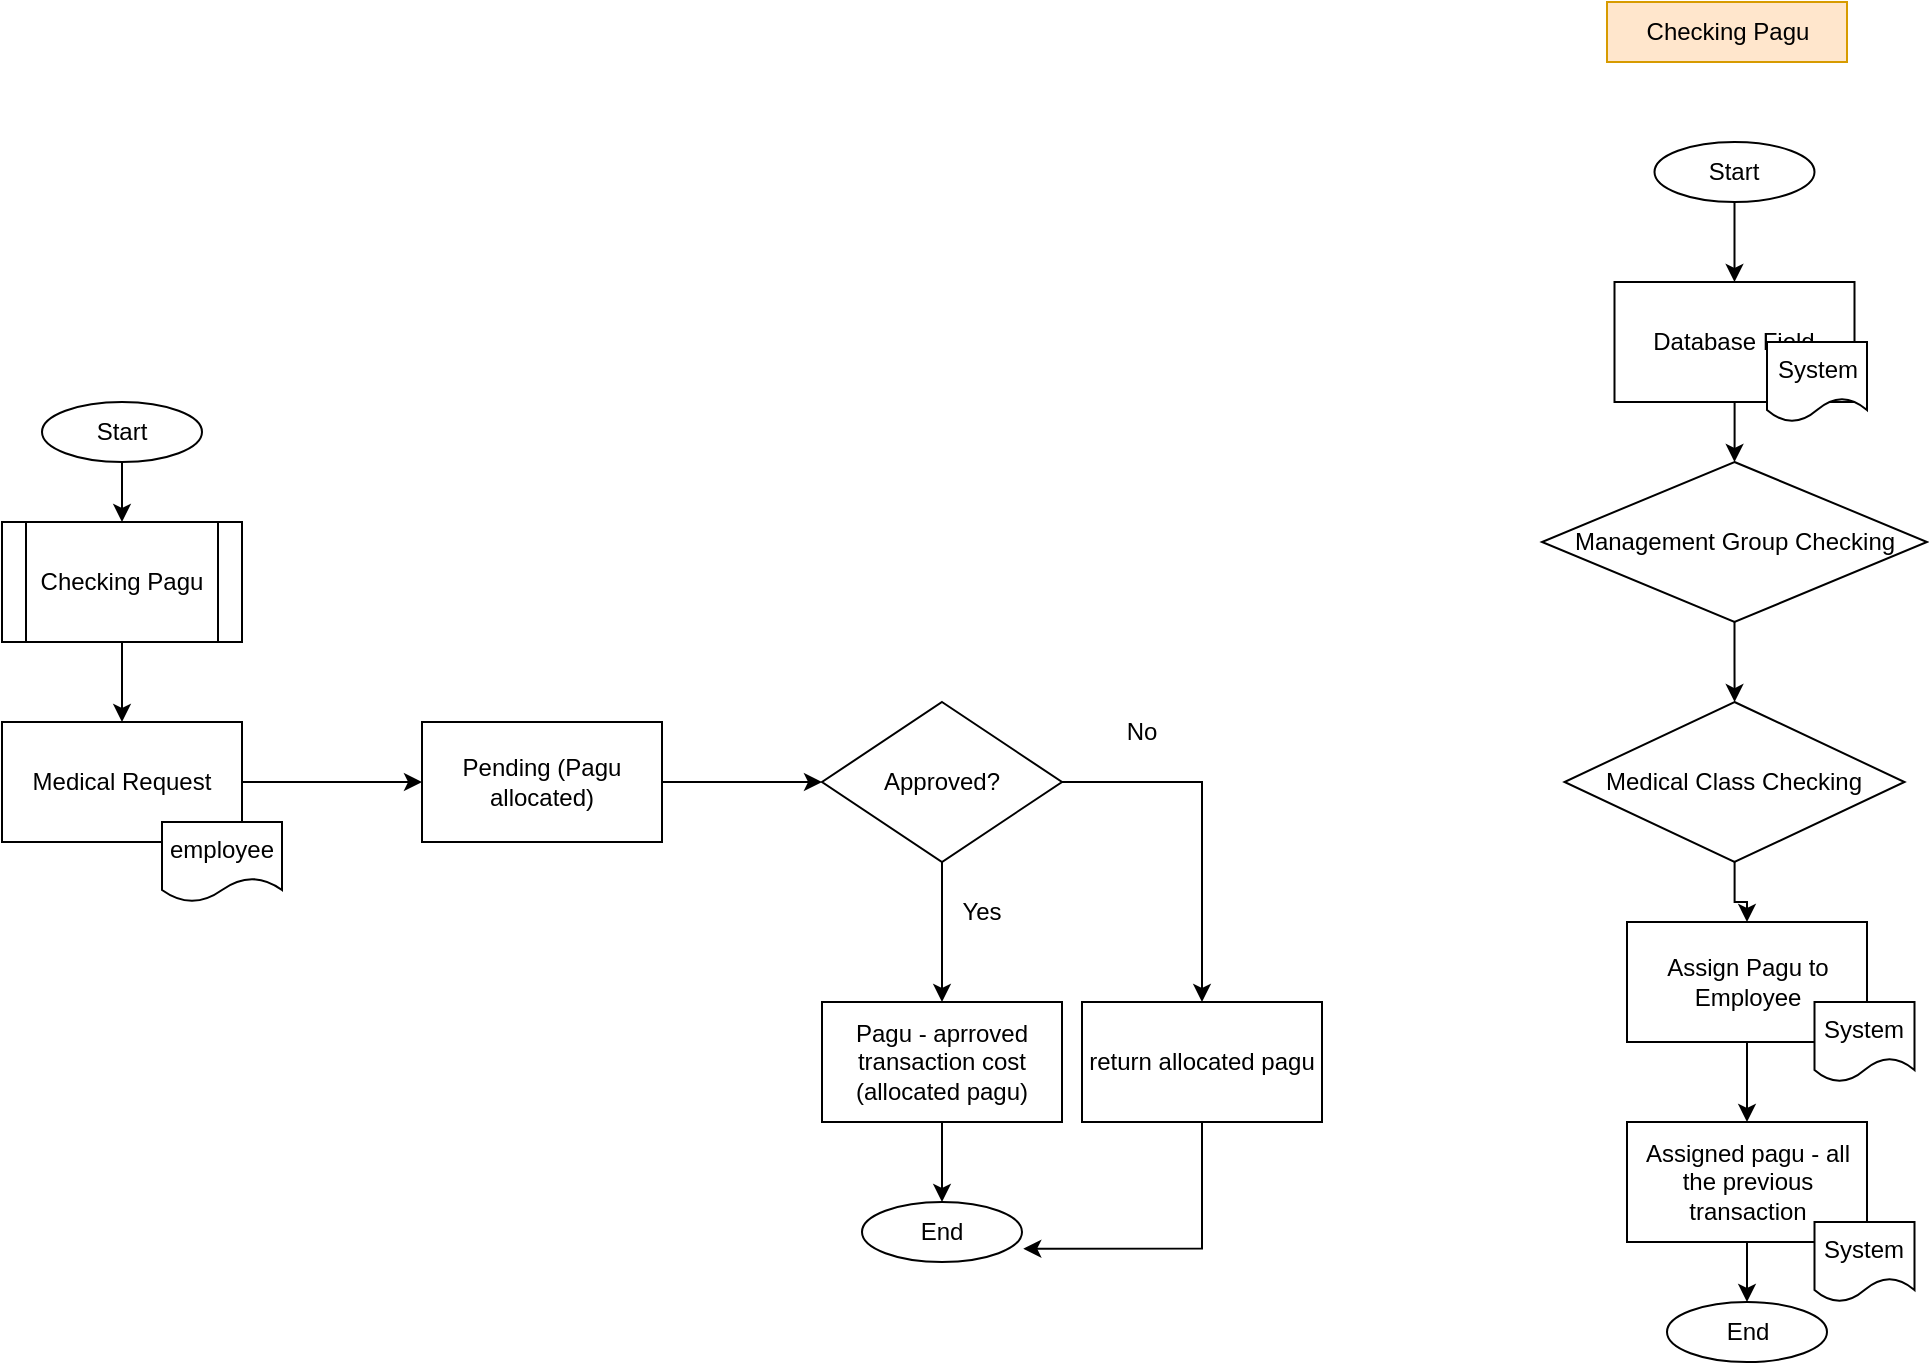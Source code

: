 <mxfile version="20.8.23" type="github">
  <diagram name="Page-1" id="86NCNcFHp9EZxluicRBQ">
    <mxGraphModel dx="1588" dy="2024" grid="1" gridSize="10" guides="1" tooltips="1" connect="1" arrows="1" fold="1" page="1" pageScale="1" pageWidth="850" pageHeight="1100" math="0" shadow="0">
      <root>
        <mxCell id="0" />
        <mxCell id="1" parent="0" />
        <mxCell id="sX8MedQuzZVbjlbt9qT--49" style="edgeStyle=orthogonalEdgeStyle;rounded=0;orthogonalLoop=1;jettySize=auto;html=1;entryX=0;entryY=0.5;entryDx=0;entryDy=0;" edge="1" parent="1" source="sX8MedQuzZVbjlbt9qT--2" target="sX8MedQuzZVbjlbt9qT--42">
          <mxGeometry relative="1" as="geometry" />
        </mxCell>
        <mxCell id="sX8MedQuzZVbjlbt9qT--2" value="Medical Request" style="rounded=0;whiteSpace=wrap;html=1;" vertex="1" parent="1">
          <mxGeometry x="180" y="330" width="120" height="60" as="geometry" />
        </mxCell>
        <mxCell id="sX8MedQuzZVbjlbt9qT--11" value="employee" style="shape=document;whiteSpace=wrap;html=1;boundedLbl=1;" vertex="1" parent="1">
          <mxGeometry x="260" y="380" width="60" height="40" as="geometry" />
        </mxCell>
        <mxCell id="sX8MedQuzZVbjlbt9qT--51" style="edgeStyle=orthogonalEdgeStyle;rounded=0;orthogonalLoop=1;jettySize=auto;html=1;entryX=0.5;entryY=0;entryDx=0;entryDy=0;" edge="1" parent="1" source="sX8MedQuzZVbjlbt9qT--12" target="sX8MedQuzZVbjlbt9qT--41">
          <mxGeometry relative="1" as="geometry" />
        </mxCell>
        <mxCell id="sX8MedQuzZVbjlbt9qT--59" style="edgeStyle=orthogonalEdgeStyle;rounded=0;orthogonalLoop=1;jettySize=auto;html=1;entryX=0.5;entryY=0;entryDx=0;entryDy=0;" edge="1" parent="1" source="sX8MedQuzZVbjlbt9qT--12" target="sX8MedQuzZVbjlbt9qT--58">
          <mxGeometry relative="1" as="geometry" />
        </mxCell>
        <mxCell id="sX8MedQuzZVbjlbt9qT--12" value="Approved?" style="rhombus;whiteSpace=wrap;html=1;rounded=0;" vertex="1" parent="1">
          <mxGeometry x="590" y="320" width="120" height="80" as="geometry" />
        </mxCell>
        <mxCell id="sX8MedQuzZVbjlbt9qT--37" value="" style="edgeStyle=orthogonalEdgeStyle;rounded=0;orthogonalLoop=1;jettySize=auto;html=1;" edge="1" parent="1" source="sX8MedQuzZVbjlbt9qT--13" target="sX8MedQuzZVbjlbt9qT--26">
          <mxGeometry relative="1" as="geometry" />
        </mxCell>
        <mxCell id="sX8MedQuzZVbjlbt9qT--13" value="Assigned pagu - all the previous transaction" style="rounded=0;whiteSpace=wrap;html=1;" vertex="1" parent="1">
          <mxGeometry x="992.5" y="530" width="120" height="60" as="geometry" />
        </mxCell>
        <mxCell id="sX8MedQuzZVbjlbt9qT--36" style="edgeStyle=orthogonalEdgeStyle;rounded=0;orthogonalLoop=1;jettySize=auto;html=1;entryX=0.5;entryY=0;entryDx=0;entryDy=0;" edge="1" parent="1" source="sX8MedQuzZVbjlbt9qT--14" target="sX8MedQuzZVbjlbt9qT--13">
          <mxGeometry relative="1" as="geometry" />
        </mxCell>
        <mxCell id="sX8MedQuzZVbjlbt9qT--14" value="Assign Pagu to Employee" style="rounded=0;whiteSpace=wrap;html=1;" vertex="1" parent="1">
          <mxGeometry x="992.5" y="430" width="120" height="60" as="geometry" />
        </mxCell>
        <mxCell id="sX8MedQuzZVbjlbt9qT--32" value="" style="edgeStyle=orthogonalEdgeStyle;rounded=0;orthogonalLoop=1;jettySize=auto;html=1;" edge="1" parent="1" source="sX8MedQuzZVbjlbt9qT--15" target="sX8MedQuzZVbjlbt9qT--14">
          <mxGeometry relative="1" as="geometry" />
        </mxCell>
        <mxCell id="sX8MedQuzZVbjlbt9qT--15" value="Medical Class Checking" style="rhombus;whiteSpace=wrap;html=1;" vertex="1" parent="1">
          <mxGeometry x="961.25" y="320" width="170" height="80" as="geometry" />
        </mxCell>
        <mxCell id="sX8MedQuzZVbjlbt9qT--31" value="" style="edgeStyle=orthogonalEdgeStyle;rounded=0;orthogonalLoop=1;jettySize=auto;html=1;" edge="1" parent="1" source="sX8MedQuzZVbjlbt9qT--16" target="sX8MedQuzZVbjlbt9qT--15">
          <mxGeometry relative="1" as="geometry" />
        </mxCell>
        <mxCell id="sX8MedQuzZVbjlbt9qT--16" value="Management Group Checking" style="rhombus;whiteSpace=wrap;html=1;" vertex="1" parent="1">
          <mxGeometry x="950" y="200" width="192.5" height="80" as="geometry" />
        </mxCell>
        <mxCell id="sX8MedQuzZVbjlbt9qT--30" value="" style="edgeStyle=orthogonalEdgeStyle;rounded=0;orthogonalLoop=1;jettySize=auto;html=1;" edge="1" parent="1" source="sX8MedQuzZVbjlbt9qT--17" target="sX8MedQuzZVbjlbt9qT--16">
          <mxGeometry relative="1" as="geometry" />
        </mxCell>
        <mxCell id="sX8MedQuzZVbjlbt9qT--17" value="Database Field" style="rounded=0;whiteSpace=wrap;html=1;" vertex="1" parent="1">
          <mxGeometry x="986.25" y="110" width="120" height="60" as="geometry" />
        </mxCell>
        <mxCell id="sX8MedQuzZVbjlbt9qT--18" value="System" style="shape=document;whiteSpace=wrap;html=1;boundedLbl=1;" vertex="1" parent="1">
          <mxGeometry x="1086.25" y="580" width="50" height="40" as="geometry" />
        </mxCell>
        <mxCell id="sX8MedQuzZVbjlbt9qT--19" value="System" style="shape=document;whiteSpace=wrap;html=1;boundedLbl=1;" vertex="1" parent="1">
          <mxGeometry x="1062.5" y="140" width="50" height="40" as="geometry" />
        </mxCell>
        <mxCell id="sX8MedQuzZVbjlbt9qT--24" value="Checking Pagu" style="text;html=1;strokeColor=#d79b00;fillColor=#ffe6cc;align=center;verticalAlign=middle;whiteSpace=wrap;rounded=0;" vertex="1" parent="1">
          <mxGeometry x="982.5" y="-30" width="120" height="30" as="geometry" />
        </mxCell>
        <mxCell id="sX8MedQuzZVbjlbt9qT--29" style="edgeStyle=orthogonalEdgeStyle;rounded=0;orthogonalLoop=1;jettySize=auto;html=1;" edge="1" parent="1" source="sX8MedQuzZVbjlbt9qT--25" target="sX8MedQuzZVbjlbt9qT--17">
          <mxGeometry relative="1" as="geometry" />
        </mxCell>
        <mxCell id="sX8MedQuzZVbjlbt9qT--25" value="Start" style="ellipse;whiteSpace=wrap;html=1;" vertex="1" parent="1">
          <mxGeometry x="1006.25" y="40" width="80" height="30" as="geometry" />
        </mxCell>
        <mxCell id="sX8MedQuzZVbjlbt9qT--26" value="End" style="ellipse;whiteSpace=wrap;html=1;" vertex="1" parent="1">
          <mxGeometry x="1012.5" y="620" width="80" height="30" as="geometry" />
        </mxCell>
        <mxCell id="sX8MedQuzZVbjlbt9qT--27" value="System" style="shape=document;whiteSpace=wrap;html=1;boundedLbl=1;" vertex="1" parent="1">
          <mxGeometry x="1086.25" y="470" width="50" height="40" as="geometry" />
        </mxCell>
        <mxCell id="sX8MedQuzZVbjlbt9qT--48" style="edgeStyle=orthogonalEdgeStyle;rounded=0;orthogonalLoop=1;jettySize=auto;html=1;entryX=0.5;entryY=0;entryDx=0;entryDy=0;" edge="1" parent="1" source="sX8MedQuzZVbjlbt9qT--39" target="sX8MedQuzZVbjlbt9qT--2">
          <mxGeometry relative="1" as="geometry" />
        </mxCell>
        <mxCell id="sX8MedQuzZVbjlbt9qT--39" value="Checking Pagu" style="shape=process;whiteSpace=wrap;html=1;backgroundOutline=1;" vertex="1" parent="1">
          <mxGeometry x="180" y="230" width="120" height="60" as="geometry" />
        </mxCell>
        <mxCell id="sX8MedQuzZVbjlbt9qT--46" style="edgeStyle=orthogonalEdgeStyle;rounded=0;orthogonalLoop=1;jettySize=auto;html=1;entryX=0.5;entryY=0;entryDx=0;entryDy=0;" edge="1" parent="1" source="sX8MedQuzZVbjlbt9qT--40" target="sX8MedQuzZVbjlbt9qT--39">
          <mxGeometry relative="1" as="geometry" />
        </mxCell>
        <mxCell id="sX8MedQuzZVbjlbt9qT--40" value="Start" style="ellipse;whiteSpace=wrap;html=1;" vertex="1" parent="1">
          <mxGeometry x="200" y="170" width="80" height="30" as="geometry" />
        </mxCell>
        <mxCell id="sX8MedQuzZVbjlbt9qT--53" value="" style="edgeStyle=orthogonalEdgeStyle;rounded=0;orthogonalLoop=1;jettySize=auto;html=1;" edge="1" parent="1" source="sX8MedQuzZVbjlbt9qT--41" target="sX8MedQuzZVbjlbt9qT--44">
          <mxGeometry relative="1" as="geometry" />
        </mxCell>
        <mxCell id="sX8MedQuzZVbjlbt9qT--41" value="Pagu - aprroved transaction cost (allocated pagu)" style="whiteSpace=wrap;html=1;rounded=0;" vertex="1" parent="1">
          <mxGeometry x="590" y="470" width="120" height="60" as="geometry" />
        </mxCell>
        <mxCell id="sX8MedQuzZVbjlbt9qT--50" style="edgeStyle=orthogonalEdgeStyle;rounded=0;orthogonalLoop=1;jettySize=auto;html=1;entryX=0;entryY=0.5;entryDx=0;entryDy=0;" edge="1" parent="1" source="sX8MedQuzZVbjlbt9qT--42" target="sX8MedQuzZVbjlbt9qT--12">
          <mxGeometry relative="1" as="geometry" />
        </mxCell>
        <mxCell id="sX8MedQuzZVbjlbt9qT--42" value="Pending (Pagu allocated)" style="rounded=0;whiteSpace=wrap;html=1;" vertex="1" parent="1">
          <mxGeometry x="390" y="330" width="120" height="60" as="geometry" />
        </mxCell>
        <mxCell id="sX8MedQuzZVbjlbt9qT--44" value="End" style="ellipse;whiteSpace=wrap;html=1;" vertex="1" parent="1">
          <mxGeometry x="610" y="570" width="80" height="30" as="geometry" />
        </mxCell>
        <mxCell id="sX8MedQuzZVbjlbt9qT--54" value="No" style="text;html=1;strokeColor=none;fillColor=none;align=center;verticalAlign=middle;whiteSpace=wrap;rounded=0;" vertex="1" parent="1">
          <mxGeometry x="720" y="320" width="60" height="30" as="geometry" />
        </mxCell>
        <mxCell id="sX8MedQuzZVbjlbt9qT--55" value="Yes" style="text;html=1;strokeColor=none;fillColor=none;align=center;verticalAlign=middle;whiteSpace=wrap;rounded=0;" vertex="1" parent="1">
          <mxGeometry x="640" y="410" width="60" height="30" as="geometry" />
        </mxCell>
        <mxCell id="sX8MedQuzZVbjlbt9qT--60" style="edgeStyle=orthogonalEdgeStyle;rounded=0;orthogonalLoop=1;jettySize=auto;html=1;entryX=1.008;entryY=0.778;entryDx=0;entryDy=0;entryPerimeter=0;" edge="1" parent="1" source="sX8MedQuzZVbjlbt9qT--58" target="sX8MedQuzZVbjlbt9qT--44">
          <mxGeometry relative="1" as="geometry">
            <Array as="points">
              <mxPoint x="780" y="593" />
            </Array>
          </mxGeometry>
        </mxCell>
        <mxCell id="sX8MedQuzZVbjlbt9qT--58" value="return allocated pagu" style="whiteSpace=wrap;html=1;rounded=0;" vertex="1" parent="1">
          <mxGeometry x="720" y="470" width="120" height="60" as="geometry" />
        </mxCell>
      </root>
    </mxGraphModel>
  </diagram>
</mxfile>

